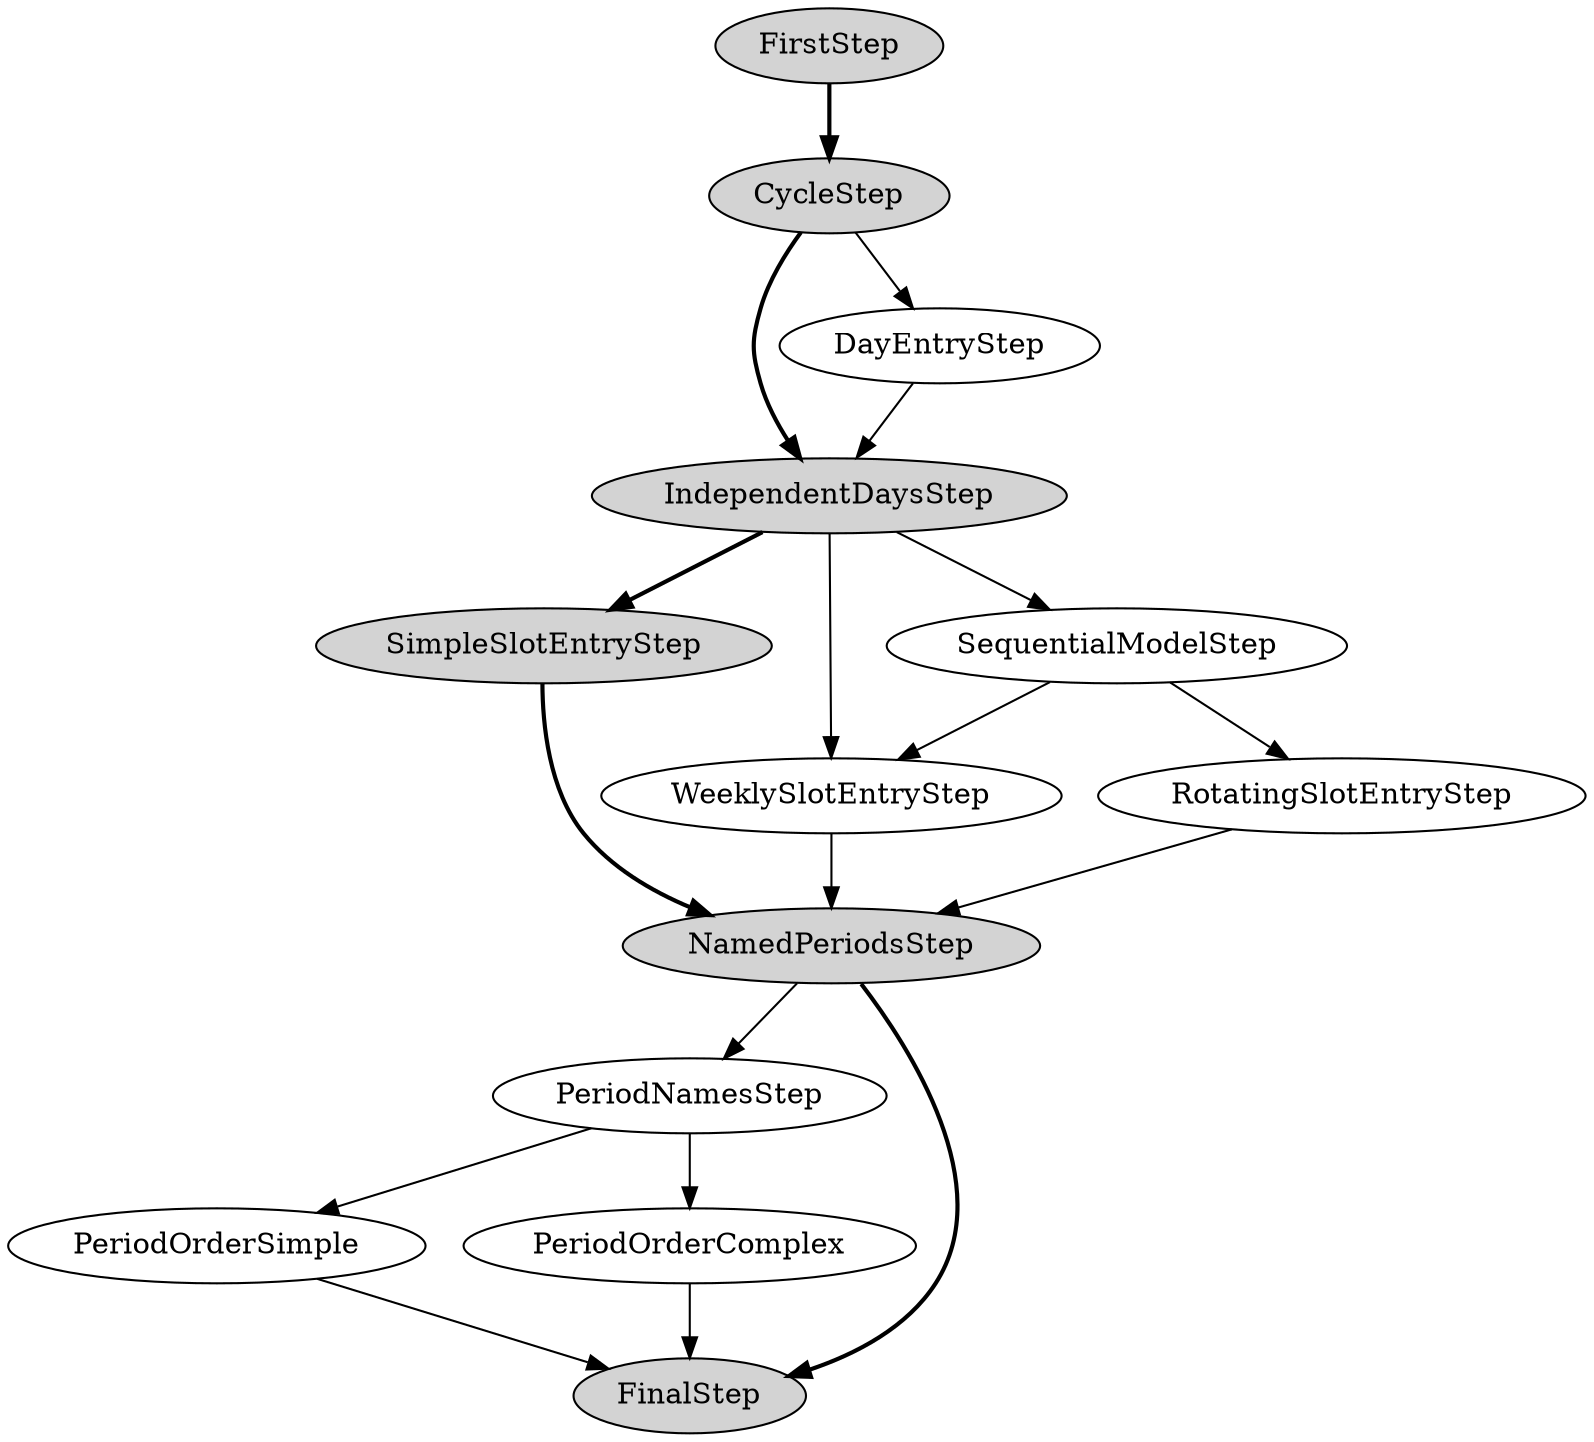 digraph "Timetable Schema Wizard" {
  FirstStep -> CycleStep [style="bold"];
  CycleStep -> IndependentDaysStep [style="bold"];
  CycleStep -> DayEntryStep;
  DayEntryStep -> IndependentDaysStep;
  IndependentDaysStep -> SimpleSlotEntryStep [style="bold"];
  IndependentDaysStep -> WeeklySlotEntryStep;
  IndependentDaysStep -> SequentialModelStep;
  SequentialModelStep -> WeeklySlotEntryStep;
  SequentialModelStep -> RotatingSlotEntryStep;
  SimpleSlotEntryStep -> NamedPeriodsStep [style="bold"];
  RotatingSlotEntryStep -> NamedPeriodsStep;
  WeeklySlotEntryStep -> NamedPeriodsStep;
  NamedPeriodsStep -> PeriodNamesStep;
  NamedPeriodsStep -> FinalStep [style="bold"];
  PeriodNamesStep -> PeriodOrderSimple;
  PeriodNamesStep -> PeriodOrderComplex;
  PeriodOrderSimple -> FinalStep;
  PeriodOrderComplex -> FinalStep;

  FirstStep[style="filled"];
  CycleStep[style="filled"];
  IndependentDaysStep[style="filled"];
  SimpleSlotEntryStep[style="filled"];
  NamedPeriodsStep[style="filled"];
  FinalStep[style="filled"];
}
